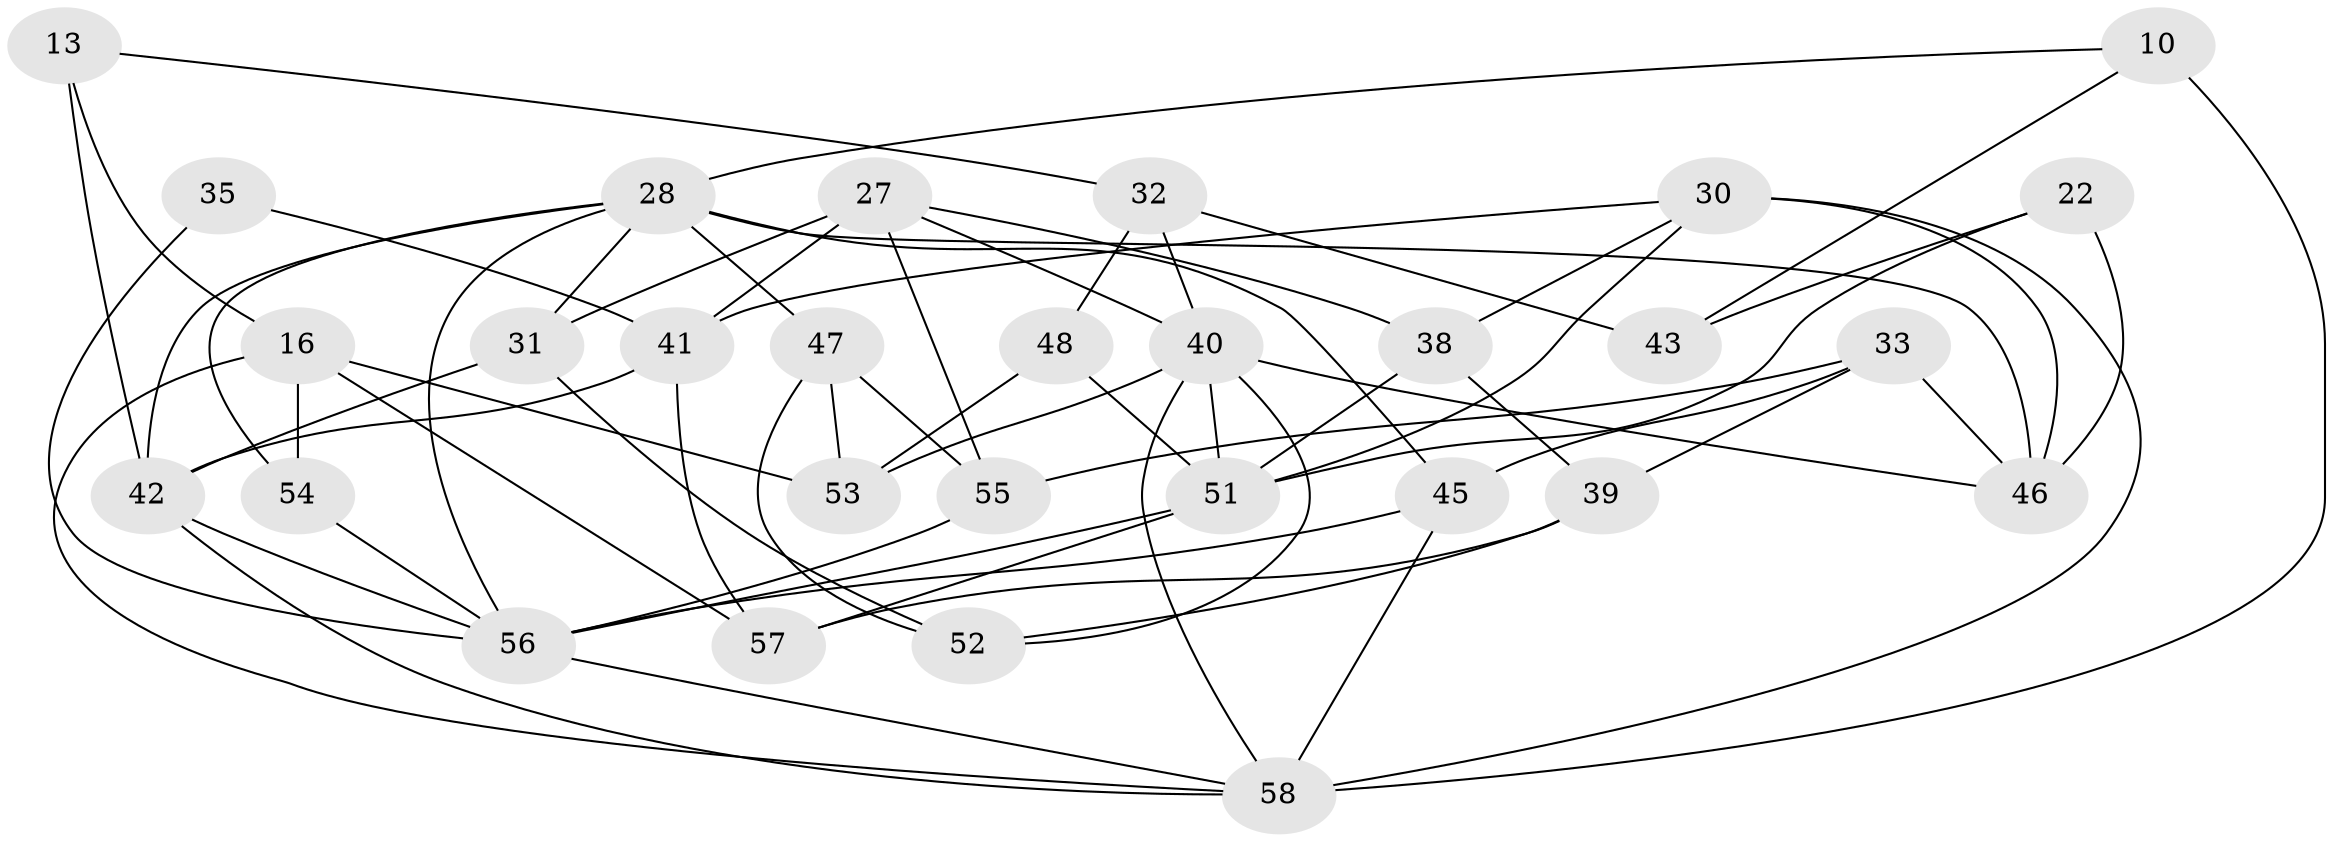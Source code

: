 // original degree distribution, {4: 1.0}
// Generated by graph-tools (version 1.1) at 2025/03/03/04/25 22:03:16]
// undirected, 29 vertices, 66 edges
graph export_dot {
graph [start="1"]
  node [color=gray90,style=filled];
  10 [super="+1"];
  13;
  16 [super="+4"];
  22;
  27 [super="+18"];
  28 [super="+19+23"];
  30 [super="+25"];
  31;
  32;
  33;
  35;
  38;
  39;
  40 [super="+7+29+9"];
  41 [super="+6+14"];
  42 [super="+11+15"];
  43;
  45;
  46 [super="+37"];
  47;
  48 [super="+17"];
  51 [super="+34+49"];
  52;
  53 [super="+26"];
  54;
  55;
  56 [super="+44+24"];
  57;
  58 [super="+50+36"];
  10 -- 58 [weight=3];
  10 -- 43 [weight=2];
  10 -- 28;
  13 -- 32;
  13 -- 42 [weight=2];
  13 -- 16;
  16 -- 54 [weight=2];
  16 -- 53;
  16 -- 57;
  16 -- 58;
  22 -- 51;
  22 -- 43;
  22 -- 46 [weight=2];
  27 -- 31;
  27 -- 38;
  27 -- 41 [weight=2];
  27 -- 55;
  27 -- 40;
  28 -- 54;
  28 -- 46;
  28 -- 45;
  28 -- 31;
  28 -- 56;
  28 -- 42;
  28 -- 47;
  30 -- 41 [weight=2];
  30 -- 46 [weight=2];
  30 -- 58 [weight=2];
  30 -- 51;
  30 -- 38;
  31 -- 52;
  31 -- 42;
  32 -- 40;
  32 -- 43;
  32 -- 48;
  33 -- 39;
  33 -- 55;
  33 -- 45;
  33 -- 46;
  35 -- 41;
  35 -- 56 [weight=3];
  38 -- 39;
  38 -- 51;
  39 -- 57;
  39 -- 52;
  40 -- 58 [weight=2];
  40 -- 53 [weight=2];
  40 -- 52;
  40 -- 46 [weight=2];
  40 -- 51;
  41 -- 57;
  41 -- 42 [weight=2];
  42 -- 56;
  42 -- 58;
  45 -- 56;
  45 -- 58;
  47 -- 53;
  47 -- 52;
  47 -- 55;
  48 -- 51 [weight=3];
  48 -- 53 [weight=2];
  51 -- 56 [weight=2];
  51 -- 57;
  54 -- 56;
  55 -- 56;
  56 -- 58 [weight=2];
}
